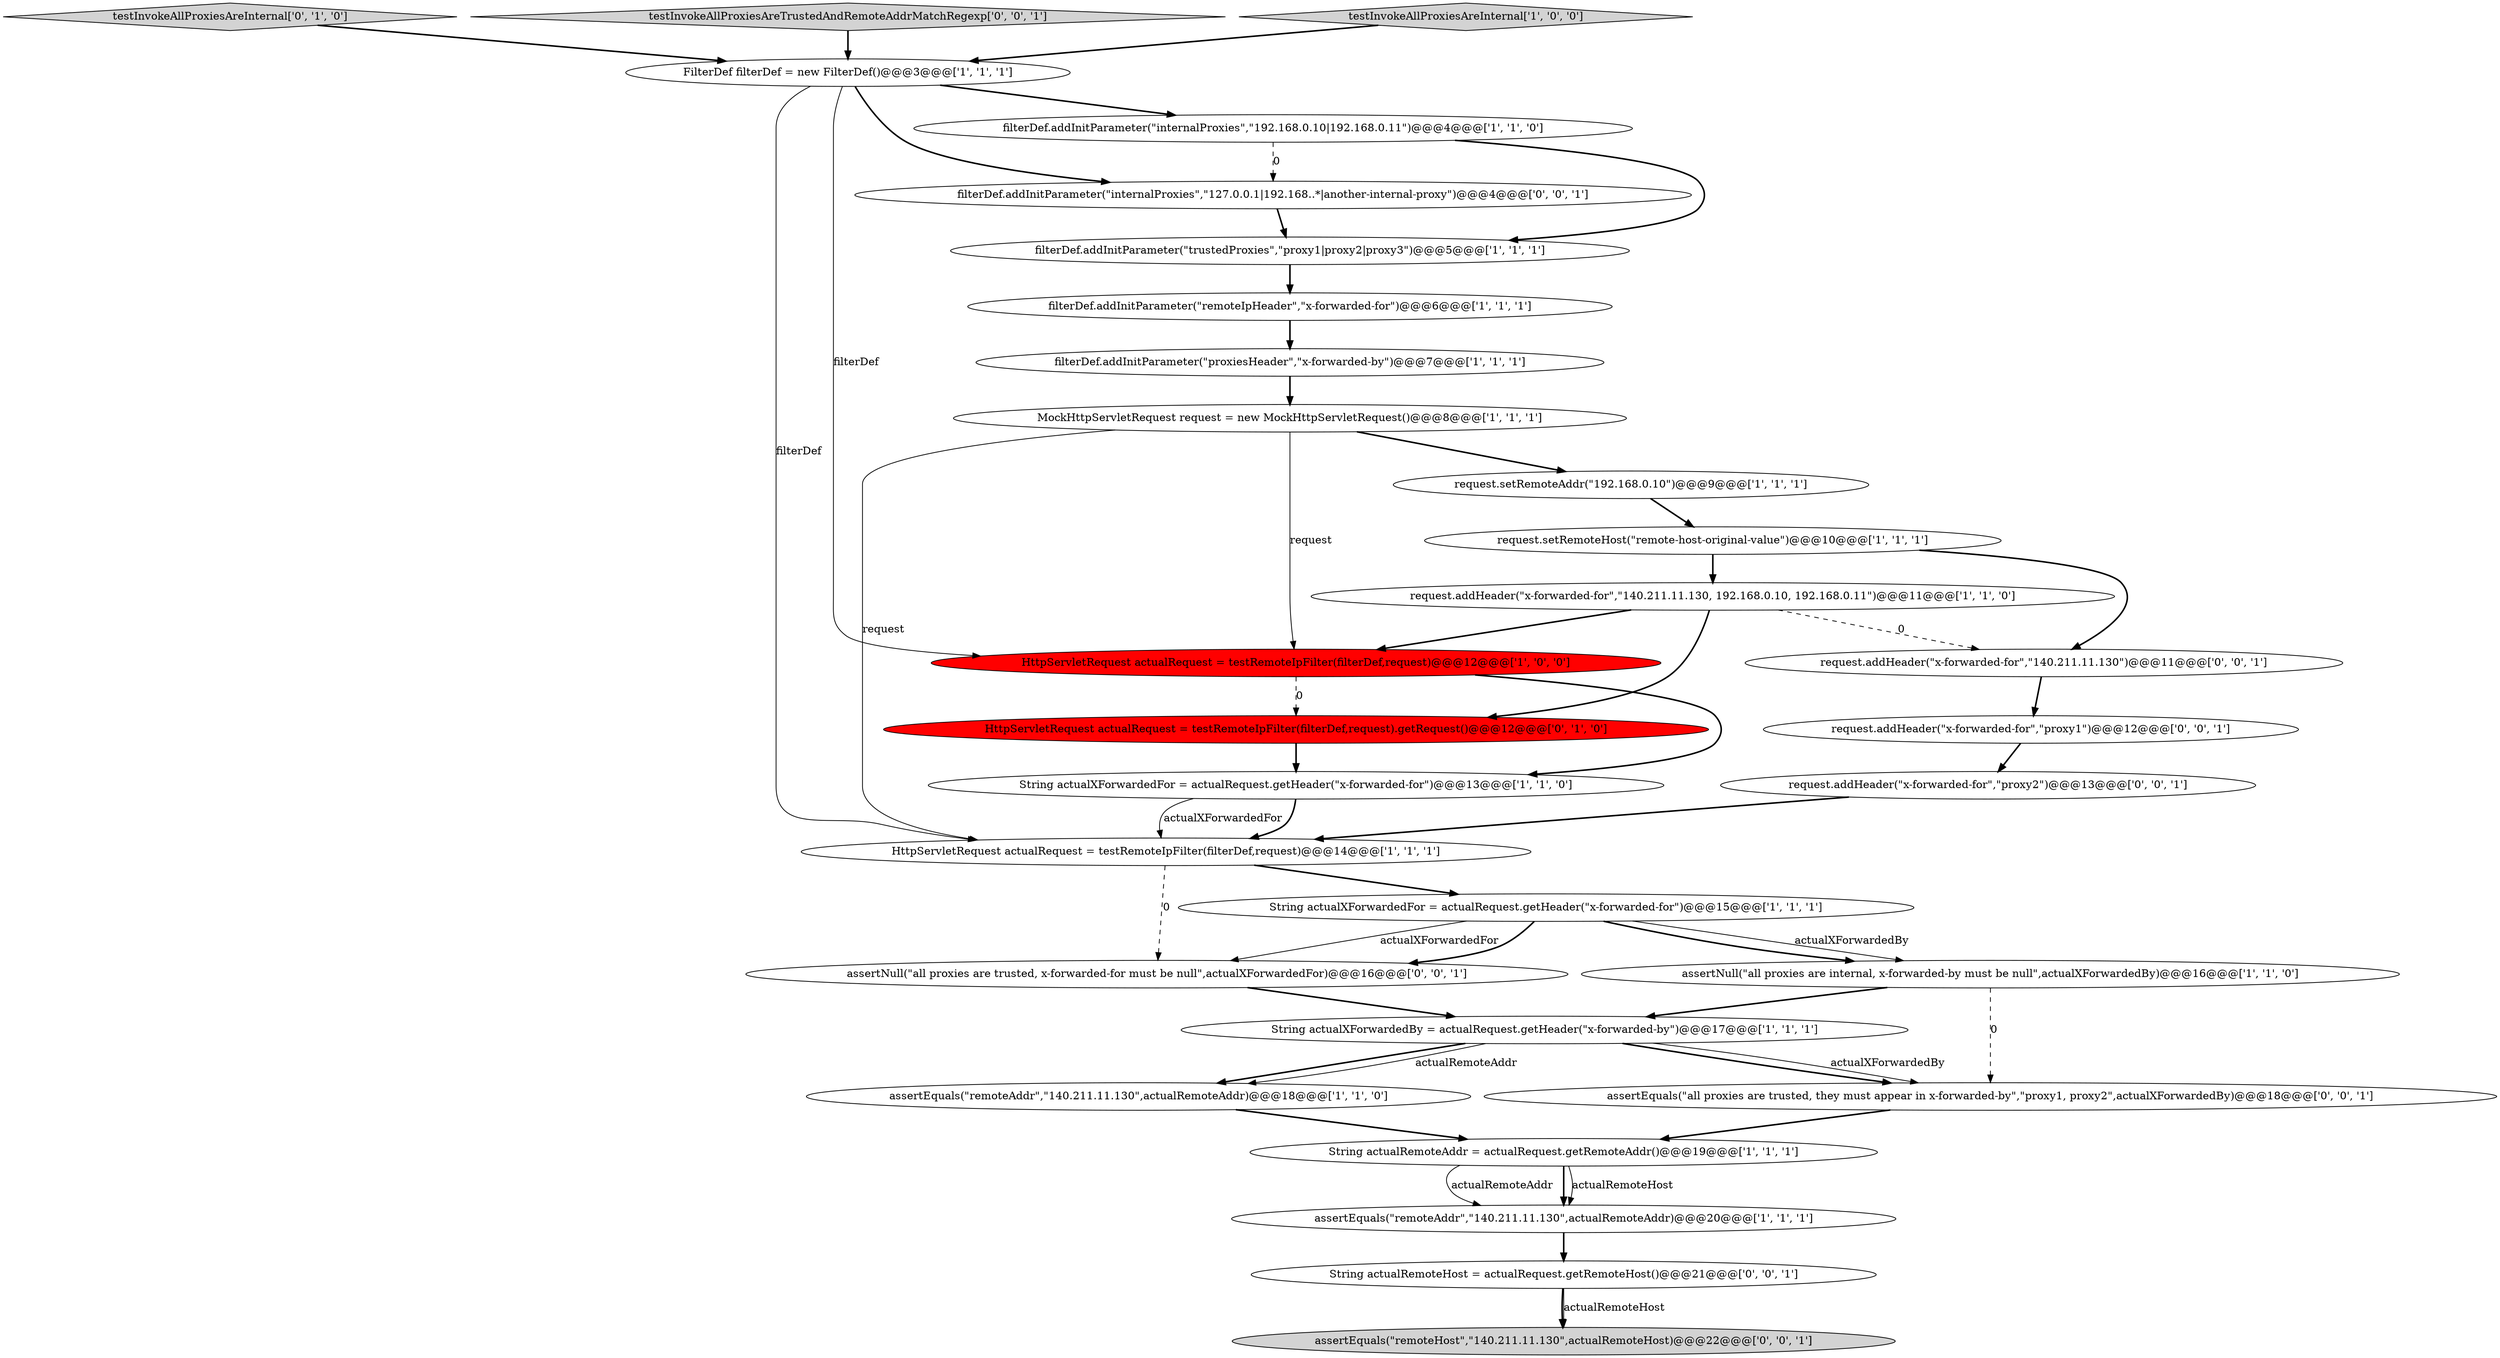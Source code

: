 digraph {
19 [style = filled, label = "HttpServletRequest actualRequest = testRemoteIpFilter(filterDef,request).getRequest()@@@12@@@['0', '1', '0']", fillcolor = red, shape = ellipse image = "AAA1AAABBB2BBB"];
21 [style = filled, label = "request.addHeader(\"x-forwarded-for\",\"proxy1\")@@@12@@@['0', '0', '1']", fillcolor = white, shape = ellipse image = "AAA0AAABBB3BBB"];
6 [style = filled, label = "filterDef.addInitParameter(\"trustedProxies\",\"proxy1|proxy2|proxy3\")@@@5@@@['1', '1', '1']", fillcolor = white, shape = ellipse image = "AAA0AAABBB1BBB"];
12 [style = filled, label = "HttpServletRequest actualRequest = testRemoteIpFilter(filterDef,request)@@@12@@@['1', '0', '0']", fillcolor = red, shape = ellipse image = "AAA1AAABBB1BBB"];
20 [style = filled, label = "testInvokeAllProxiesAreInternal['0', '1', '0']", fillcolor = lightgray, shape = diamond image = "AAA0AAABBB2BBB"];
27 [style = filled, label = "assertEquals(\"remoteHost\",\"140.211.11.130\",actualRemoteHost)@@@22@@@['0', '0', '1']", fillcolor = lightgray, shape = ellipse image = "AAA0AAABBB3BBB"];
16 [style = filled, label = "String actualXForwardedBy = actualRequest.getHeader(\"x-forwarded-by\")@@@17@@@['1', '1', '1']", fillcolor = white, shape = ellipse image = "AAA0AAABBB1BBB"];
0 [style = filled, label = "assertNull(\"all proxies are internal, x-forwarded-by must be null\",actualXForwardedBy)@@@16@@@['1', '1', '0']", fillcolor = white, shape = ellipse image = "AAA0AAABBB1BBB"];
28 [style = filled, label = "testInvokeAllProxiesAreTrustedAndRemoteAddrMatchRegexp['0', '0', '1']", fillcolor = lightgray, shape = diamond image = "AAA0AAABBB3BBB"];
15 [style = filled, label = "request.setRemoteAddr(\"192.168.0.10\")@@@9@@@['1', '1', '1']", fillcolor = white, shape = ellipse image = "AAA0AAABBB1BBB"];
4 [style = filled, label = "request.addHeader(\"x-forwarded-for\",\"140.211.11.130, 192.168.0.10, 192.168.0.11\")@@@11@@@['1', '1', '0']", fillcolor = white, shape = ellipse image = "AAA0AAABBB1BBB"];
26 [style = filled, label = "filterDef.addInitParameter(\"internalProxies\",\"127\.0\.0\.1|192\.168\..*|another-internal-proxy\")@@@4@@@['0', '0', '1']", fillcolor = white, shape = ellipse image = "AAA0AAABBB3BBB"];
3 [style = filled, label = "filterDef.addInitParameter(\"remoteIpHeader\",\"x-forwarded-for\")@@@6@@@['1', '1', '1']", fillcolor = white, shape = ellipse image = "AAA0AAABBB1BBB"];
11 [style = filled, label = "assertEquals(\"remoteAddr\",\"140.211.11.130\",actualRemoteAddr)@@@20@@@['1', '1', '1']", fillcolor = white, shape = ellipse image = "AAA0AAABBB1BBB"];
1 [style = filled, label = "MockHttpServletRequest request = new MockHttpServletRequest()@@@8@@@['1', '1', '1']", fillcolor = white, shape = ellipse image = "AAA0AAABBB1BBB"];
10 [style = filled, label = "testInvokeAllProxiesAreInternal['1', '0', '0']", fillcolor = lightgray, shape = diamond image = "AAA0AAABBB1BBB"];
14 [style = filled, label = "filterDef.addInitParameter(\"proxiesHeader\",\"x-forwarded-by\")@@@7@@@['1', '1', '1']", fillcolor = white, shape = ellipse image = "AAA0AAABBB1BBB"];
24 [style = filled, label = "request.addHeader(\"x-forwarded-for\",\"140.211.11.130\")@@@11@@@['0', '0', '1']", fillcolor = white, shape = ellipse image = "AAA0AAABBB3BBB"];
22 [style = filled, label = "assertNull(\"all proxies are trusted, x-forwarded-for must be null\",actualXForwardedFor)@@@16@@@['0', '0', '1']", fillcolor = white, shape = ellipse image = "AAA0AAABBB3BBB"];
23 [style = filled, label = "request.addHeader(\"x-forwarded-for\",\"proxy2\")@@@13@@@['0', '0', '1']", fillcolor = white, shape = ellipse image = "AAA0AAABBB3BBB"];
2 [style = filled, label = "HttpServletRequest actualRequest = testRemoteIpFilter(filterDef,request)@@@14@@@['1', '1', '1']", fillcolor = white, shape = ellipse image = "AAA0AAABBB1BBB"];
25 [style = filled, label = "String actualRemoteHost = actualRequest.getRemoteHost()@@@21@@@['0', '0', '1']", fillcolor = white, shape = ellipse image = "AAA0AAABBB3BBB"];
9 [style = filled, label = "filterDef.addInitParameter(\"internalProxies\",\"192\.168\.0\.10|192\.168\.0\.11\")@@@4@@@['1', '1', '0']", fillcolor = white, shape = ellipse image = "AAA0AAABBB1BBB"];
18 [style = filled, label = "assertEquals(\"remoteAddr\",\"140.211.11.130\",actualRemoteAddr)@@@18@@@['1', '1', '0']", fillcolor = white, shape = ellipse image = "AAA0AAABBB1BBB"];
13 [style = filled, label = "FilterDef filterDef = new FilterDef()@@@3@@@['1', '1', '1']", fillcolor = white, shape = ellipse image = "AAA0AAABBB1BBB"];
8 [style = filled, label = "String actualXForwardedFor = actualRequest.getHeader(\"x-forwarded-for\")@@@13@@@['1', '1', '0']", fillcolor = white, shape = ellipse image = "AAA0AAABBB1BBB"];
7 [style = filled, label = "String actualRemoteAddr = actualRequest.getRemoteAddr()@@@19@@@['1', '1', '1']", fillcolor = white, shape = ellipse image = "AAA0AAABBB1BBB"];
5 [style = filled, label = "String actualXForwardedFor = actualRequest.getHeader(\"x-forwarded-for\")@@@15@@@['1', '1', '1']", fillcolor = white, shape = ellipse image = "AAA0AAABBB1BBB"];
17 [style = filled, label = "request.setRemoteHost(\"remote-host-original-value\")@@@10@@@['1', '1', '1']", fillcolor = white, shape = ellipse image = "AAA0AAABBB1BBB"];
29 [style = filled, label = "assertEquals(\"all proxies are trusted, they must appear in x-forwarded-by\",\"proxy1, proxy2\",actualXForwardedBy)@@@18@@@['0', '0', '1']", fillcolor = white, shape = ellipse image = "AAA0AAABBB3BBB"];
7->11 [style = solid, label="actualRemoteAddr"];
6->3 [style = bold, label=""];
0->16 [style = bold, label=""];
16->18 [style = bold, label=""];
7->11 [style = bold, label=""];
20->13 [style = bold, label=""];
1->2 [style = solid, label="request"];
22->16 [style = bold, label=""];
1->15 [style = bold, label=""];
16->29 [style = bold, label=""];
3->14 [style = bold, label=""];
4->19 [style = bold, label=""];
28->13 [style = bold, label=""];
7->11 [style = solid, label="actualRemoteHost"];
26->6 [style = bold, label=""];
19->8 [style = bold, label=""];
14->1 [style = bold, label=""];
5->0 [style = solid, label="actualXForwardedBy"];
9->6 [style = bold, label=""];
1->12 [style = solid, label="request"];
25->27 [style = bold, label=""];
15->17 [style = bold, label=""];
5->22 [style = solid, label="actualXForwardedFor"];
17->24 [style = bold, label=""];
12->19 [style = dashed, label="0"];
8->2 [style = bold, label=""];
5->0 [style = bold, label=""];
10->13 [style = bold, label=""];
13->26 [style = bold, label=""];
24->21 [style = bold, label=""];
12->8 [style = bold, label=""];
16->18 [style = solid, label="actualRemoteAddr"];
13->2 [style = solid, label="filterDef"];
13->12 [style = solid, label="filterDef"];
9->26 [style = dashed, label="0"];
0->29 [style = dashed, label="0"];
4->12 [style = bold, label=""];
29->7 [style = bold, label=""];
8->2 [style = solid, label="actualXForwardedFor"];
13->9 [style = bold, label=""];
23->2 [style = bold, label=""];
4->24 [style = dashed, label="0"];
18->7 [style = bold, label=""];
5->22 [style = bold, label=""];
2->22 [style = dashed, label="0"];
17->4 [style = bold, label=""];
16->29 [style = solid, label="actualXForwardedBy"];
25->27 [style = solid, label="actualRemoteHost"];
11->25 [style = bold, label=""];
2->5 [style = bold, label=""];
21->23 [style = bold, label=""];
}

